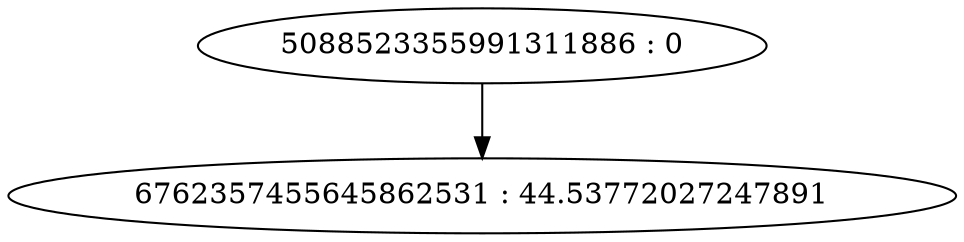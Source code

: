 digraph "plots/tree_25.dot" {
	0 [label="5088523355991311886 : 0"]
	1 [label="6762357455645862531 : 44.53772027247891"]
	0 -> 1
}

